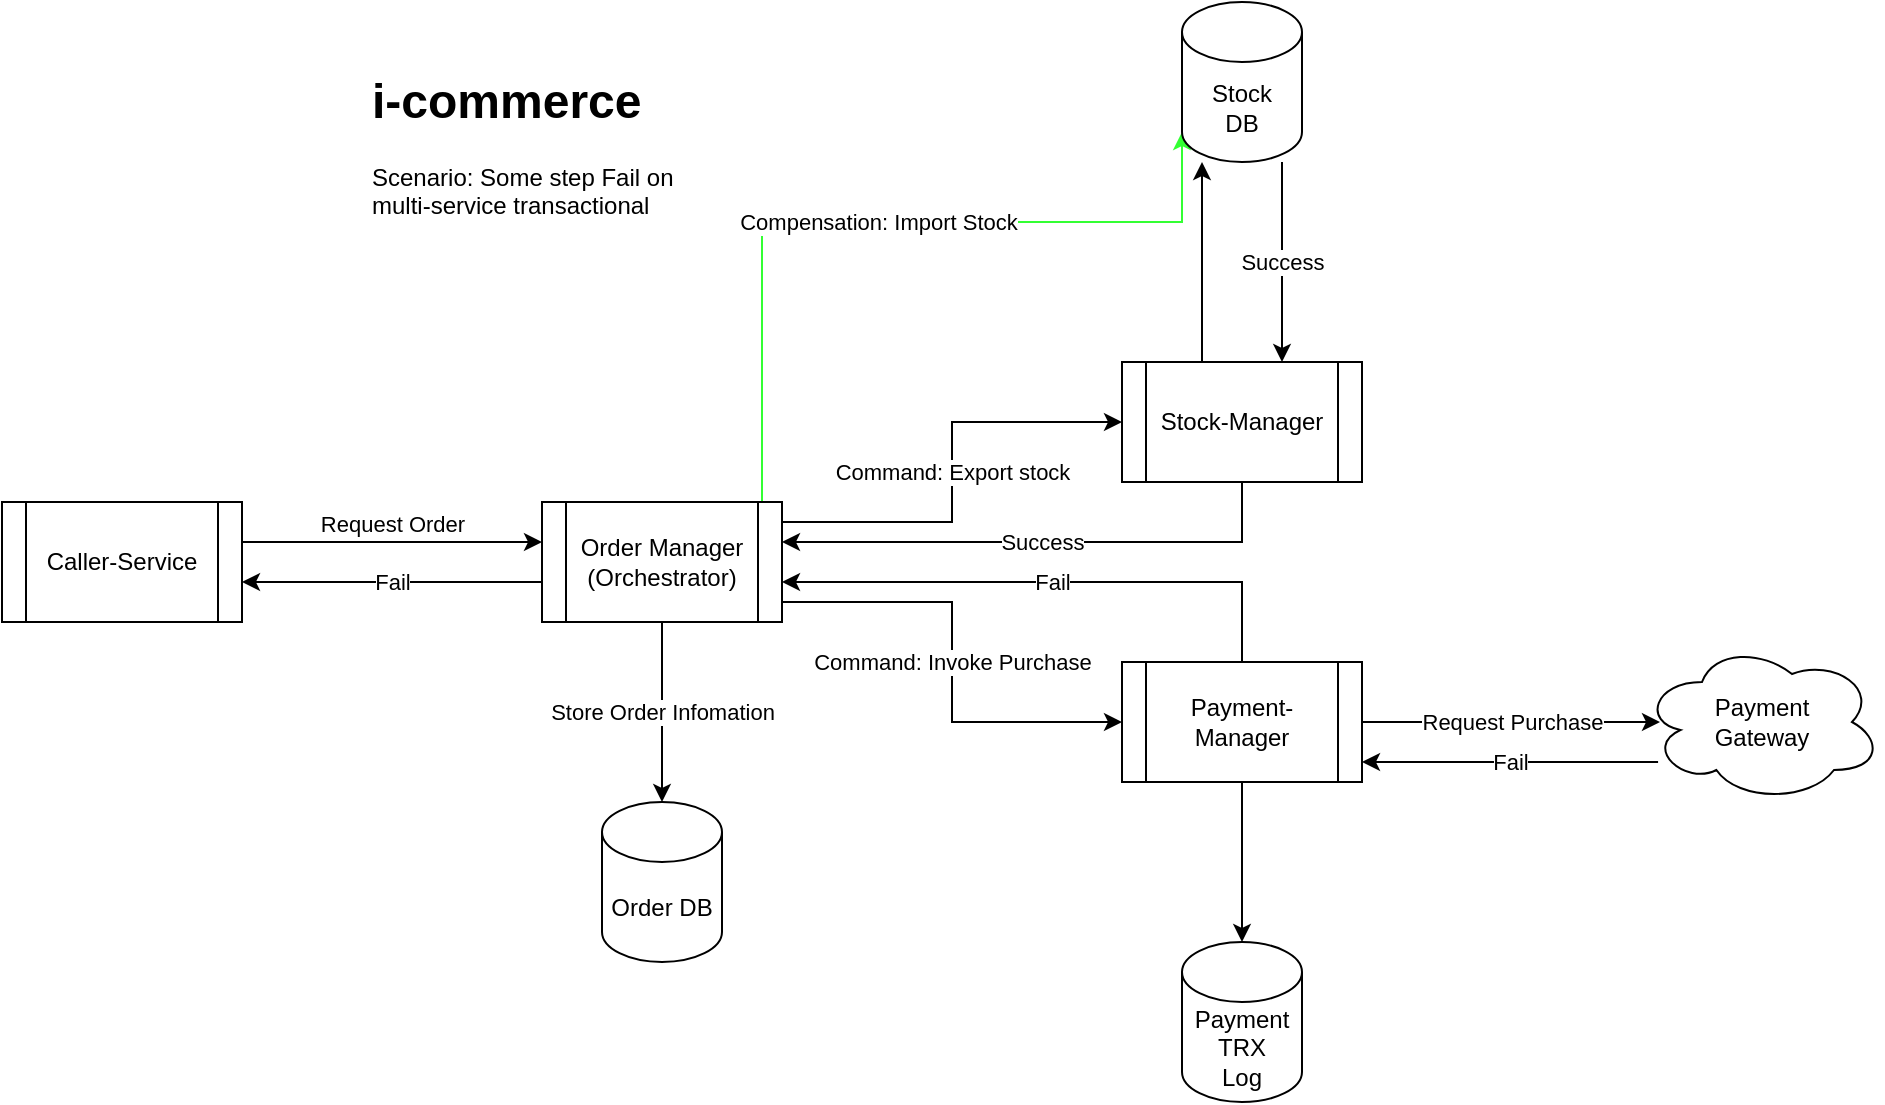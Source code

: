 <mxfile version="16.1.0" type="device"><diagram id="rNCPGmNgCsv1iHvdRd5O" name="Page-1"><mxGraphModel dx="2272" dy="705" grid="1" gridSize="10" guides="1" tooltips="1" connect="1" arrows="1" fold="1" page="1" pageScale="1" pageWidth="850" pageHeight="1100" math="0" shadow="0"><root><mxCell id="0"/><mxCell id="1" parent="0"/><mxCell id="9HhbouPwwCXIFL30LY3C-8" value="Store Order Infomation" style="edgeStyle=orthogonalEdgeStyle;rounded=0;orthogonalLoop=1;jettySize=auto;html=1;entryX=0.5;entryY=0;entryDx=0;entryDy=0;entryPerimeter=0;" edge="1" parent="1" source="9HhbouPwwCXIFL30LY3C-1" target="9HhbouPwwCXIFL30LY3C-4"><mxGeometry relative="1" as="geometry"/></mxCell><mxCell id="9HhbouPwwCXIFL30LY3C-9" value="Command: Export stock" style="edgeStyle=orthogonalEdgeStyle;rounded=0;orthogonalLoop=1;jettySize=auto;html=1;entryX=0;entryY=0.5;entryDx=0;entryDy=0;" edge="1" parent="1" source="9HhbouPwwCXIFL30LY3C-1" target="9HhbouPwwCXIFL30LY3C-2"><mxGeometry relative="1" as="geometry"><Array as="points"><mxPoint x="445" y="360"/><mxPoint x="445" y="310"/></Array></mxGeometry></mxCell><mxCell id="9HhbouPwwCXIFL30LY3C-10" value="Command: Invoke Purchase" style="edgeStyle=orthogonalEdgeStyle;rounded=0;orthogonalLoop=1;jettySize=auto;html=1;entryX=0;entryY=0.5;entryDx=0;entryDy=0;" edge="1" parent="1" source="9HhbouPwwCXIFL30LY3C-1" target="9HhbouPwwCXIFL30LY3C-3"><mxGeometry relative="1" as="geometry"><Array as="points"><mxPoint x="445" y="400"/><mxPoint x="445" y="460"/></Array></mxGeometry></mxCell><mxCell id="9HhbouPwwCXIFL30LY3C-24" value="Fail" style="edgeStyle=orthogonalEdgeStyle;rounded=0;orthogonalLoop=1;jettySize=auto;html=1;" edge="1" parent="1" source="9HhbouPwwCXIFL30LY3C-1" target="9HhbouPwwCXIFL30LY3C-20"><mxGeometry relative="1" as="geometry"><Array as="points"><mxPoint x="160" y="390"/><mxPoint x="160" y="390"/></Array></mxGeometry></mxCell><mxCell id="9HhbouPwwCXIFL30LY3C-33" value="Compensation: Import Stock" style="edgeStyle=orthogonalEdgeStyle;rounded=0;orthogonalLoop=1;jettySize=auto;html=1;entryX=0;entryY=1;entryDx=0;entryDy=-15;entryPerimeter=0;strokeColor=#33FF33;" edge="1" parent="1" source="9HhbouPwwCXIFL30LY3C-1" target="9HhbouPwwCXIFL30LY3C-5"><mxGeometry relative="1" as="geometry"><Array as="points"><mxPoint x="350" y="210"/><mxPoint x="560" y="210"/></Array></mxGeometry></mxCell><mxCell id="9HhbouPwwCXIFL30LY3C-1" value="Order Manager&lt;br&gt;(Orchestrator)" style="shape=process;whiteSpace=wrap;html=1;backgroundOutline=1;" vertex="1" parent="1"><mxGeometry x="240" y="350" width="120" height="60" as="geometry"/></mxCell><mxCell id="9HhbouPwwCXIFL30LY3C-14" value="Success" style="edgeStyle=orthogonalEdgeStyle;rounded=0;orthogonalLoop=1;jettySize=auto;html=1;" edge="1" parent="1" source="9HhbouPwwCXIFL30LY3C-2" target="9HhbouPwwCXIFL30LY3C-1"><mxGeometry relative="1" as="geometry"><Array as="points"><mxPoint x="590" y="370"/></Array></mxGeometry></mxCell><mxCell id="9HhbouPwwCXIFL30LY3C-27" style="edgeStyle=orthogonalEdgeStyle;rounded=0;orthogonalLoop=1;jettySize=auto;html=1;" edge="1" parent="1" source="9HhbouPwwCXIFL30LY3C-2" target="9HhbouPwwCXIFL30LY3C-5"><mxGeometry relative="1" as="geometry"><Array as="points"><mxPoint x="570" y="240"/><mxPoint x="570" y="240"/></Array></mxGeometry></mxCell><mxCell id="9HhbouPwwCXIFL30LY3C-2" value="Stock-Manager" style="shape=process;whiteSpace=wrap;html=1;backgroundOutline=1;" vertex="1" parent="1"><mxGeometry x="530" y="280" width="120" height="60" as="geometry"/></mxCell><mxCell id="9HhbouPwwCXIFL30LY3C-11" style="edgeStyle=orthogonalEdgeStyle;rounded=0;orthogonalLoop=1;jettySize=auto;html=1;entryX=0.5;entryY=0;entryDx=0;entryDy=0;entryPerimeter=0;" edge="1" parent="1" source="9HhbouPwwCXIFL30LY3C-3" target="9HhbouPwwCXIFL30LY3C-6"><mxGeometry relative="1" as="geometry"/></mxCell><mxCell id="9HhbouPwwCXIFL30LY3C-13" value="Request Purchase" style="edgeStyle=orthogonalEdgeStyle;rounded=0;orthogonalLoop=1;jettySize=auto;html=1;entryX=0.075;entryY=0.5;entryDx=0;entryDy=0;entryPerimeter=0;" edge="1" parent="1" source="9HhbouPwwCXIFL30LY3C-3" target="9HhbouPwwCXIFL30LY3C-7"><mxGeometry relative="1" as="geometry"/></mxCell><mxCell id="9HhbouPwwCXIFL30LY3C-15" value="Fail" style="edgeStyle=orthogonalEdgeStyle;rounded=0;orthogonalLoop=1;jettySize=auto;html=1;" edge="1" parent="1" source="9HhbouPwwCXIFL30LY3C-3" target="9HhbouPwwCXIFL30LY3C-1"><mxGeometry relative="1" as="geometry"><Array as="points"><mxPoint x="590" y="390"/></Array></mxGeometry></mxCell><mxCell id="9HhbouPwwCXIFL30LY3C-3" value="Payment-Manager" style="shape=process;whiteSpace=wrap;html=1;backgroundOutline=1;" vertex="1" parent="1"><mxGeometry x="530" y="430" width="120" height="60" as="geometry"/></mxCell><mxCell id="9HhbouPwwCXIFL30LY3C-4" value="Order DB" style="shape=cylinder3;whiteSpace=wrap;html=1;boundedLbl=1;backgroundOutline=1;size=15;" vertex="1" parent="1"><mxGeometry x="270" y="500" width="60" height="80" as="geometry"/></mxCell><mxCell id="9HhbouPwwCXIFL30LY3C-26" value="Success" style="edgeStyle=orthogonalEdgeStyle;rounded=0;orthogonalLoop=1;jettySize=auto;html=1;" edge="1" parent="1" source="9HhbouPwwCXIFL30LY3C-5" target="9HhbouPwwCXIFL30LY3C-2"><mxGeometry relative="1" as="geometry"><Array as="points"><mxPoint x="610" y="240"/><mxPoint x="610" y="240"/></Array></mxGeometry></mxCell><mxCell id="9HhbouPwwCXIFL30LY3C-5" value="Stock&lt;br&gt;DB" style="shape=cylinder3;whiteSpace=wrap;html=1;boundedLbl=1;backgroundOutline=1;size=15;" vertex="1" parent="1"><mxGeometry x="560" y="100" width="60" height="80" as="geometry"/></mxCell><mxCell id="9HhbouPwwCXIFL30LY3C-6" value="Payment&lt;br&gt;TRX&lt;br&gt;Log" style="shape=cylinder3;whiteSpace=wrap;html=1;boundedLbl=1;backgroundOutline=1;size=15;" vertex="1" parent="1"><mxGeometry x="560" y="570" width="60" height="80" as="geometry"/></mxCell><mxCell id="9HhbouPwwCXIFL30LY3C-25" value="Fail" style="edgeStyle=orthogonalEdgeStyle;rounded=0;orthogonalLoop=1;jettySize=auto;html=1;" edge="1" parent="1" source="9HhbouPwwCXIFL30LY3C-7" target="9HhbouPwwCXIFL30LY3C-3"><mxGeometry relative="1" as="geometry"><Array as="points"><mxPoint x="720" y="480"/><mxPoint x="720" y="480"/></Array></mxGeometry></mxCell><mxCell id="9HhbouPwwCXIFL30LY3C-7" value="Payment&lt;br&gt;Gateway" style="ellipse;shape=cloud;whiteSpace=wrap;html=1;" vertex="1" parent="1"><mxGeometry x="790" y="420" width="120" height="80" as="geometry"/></mxCell><mxCell id="9HhbouPwwCXIFL30LY3C-17" value="" style="shape=image;html=1;verticalAlign=top;verticalLabelPosition=bottom;labelBackgroundColor=#ffffff;imageAspect=0;aspect=fixed;image=https://cdn3.iconfinder.com/data/icons/flat-actions-icons-9/792/Tick_Mark_Dark-128.png" vertex="1" parent="1"><mxGeometry x="580" y="340" width="40" height="40" as="geometry"/></mxCell><mxCell id="9HhbouPwwCXIFL30LY3C-22" value="Request Order" style="edgeStyle=orthogonalEdgeStyle;rounded=0;orthogonalLoop=1;jettySize=auto;html=1;verticalAlign=bottom;" edge="1" parent="1" source="9HhbouPwwCXIFL30LY3C-20" target="9HhbouPwwCXIFL30LY3C-1"><mxGeometry relative="1" as="geometry"><Array as="points"><mxPoint x="170" y="370"/><mxPoint x="170" y="370"/></Array></mxGeometry></mxCell><mxCell id="9HhbouPwwCXIFL30LY3C-20" value="Caller-Service" style="shape=process;whiteSpace=wrap;html=1;backgroundOutline=1;" vertex="1" parent="1"><mxGeometry x="-30" y="350" width="120" height="60" as="geometry"/></mxCell><mxCell id="9HhbouPwwCXIFL30LY3C-28" value="&lt;h1&gt;i-commerce&lt;/h1&gt;&lt;p&gt;Scenario: Some step Fail on multi-service transactional&lt;/p&gt;" style="text;html=1;strokeColor=none;fillColor=none;spacing=5;spacingTop=-20;whiteSpace=wrap;overflow=hidden;rounded=0;" vertex="1" parent="1"><mxGeometry x="150" y="130" width="190" height="120" as="geometry"/></mxCell><mxCell id="9HhbouPwwCXIFL30LY3C-29" value="" style="shape=image;html=1;verticalAlign=top;verticalLabelPosition=bottom;labelBackgroundColor=#ffffff;imageAspect=0;aspect=fixed;image=https://cdn2.iconfinder.com/data/icons/crystalproject/32x32/actions/agt_action_fail.png" vertex="1" parent="1"><mxGeometry x="758" y="468" width="32" height="32" as="geometry"/></mxCell><mxCell id="9HhbouPwwCXIFL30LY3C-30" value="" style="shape=image;html=1;verticalAlign=top;verticalLabelPosition=bottom;labelBackgroundColor=#ffffff;imageAspect=0;aspect=fixed;image=https://cdn2.iconfinder.com/data/icons/crystalproject/32x32/actions/agt_action_fail.png" vertex="1" parent="1"><mxGeometry x="584" y="384" width="32" height="32" as="geometry"/></mxCell><mxCell id="9HhbouPwwCXIFL30LY3C-31" value="" style="shape=image;html=1;verticalAlign=top;verticalLabelPosition=bottom;labelBackgroundColor=#ffffff;imageAspect=0;aspect=fixed;image=https://cdn2.iconfinder.com/data/icons/crystalproject/32x32/actions/agt_action_fail.png" vertex="1" parent="1"><mxGeometry x="200" y="388" width="32" height="32" as="geometry"/></mxCell></root></mxGraphModel></diagram></mxfile>
